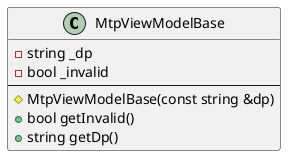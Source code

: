 @startuml MtpViewModelBase

class MtpViewModelBase {
    - string _dp
    - bool _invalid
--
    # MtpViewModelBase(const string &dp)
    + bool getInvalid()
    + string getDp()
}

@enduml